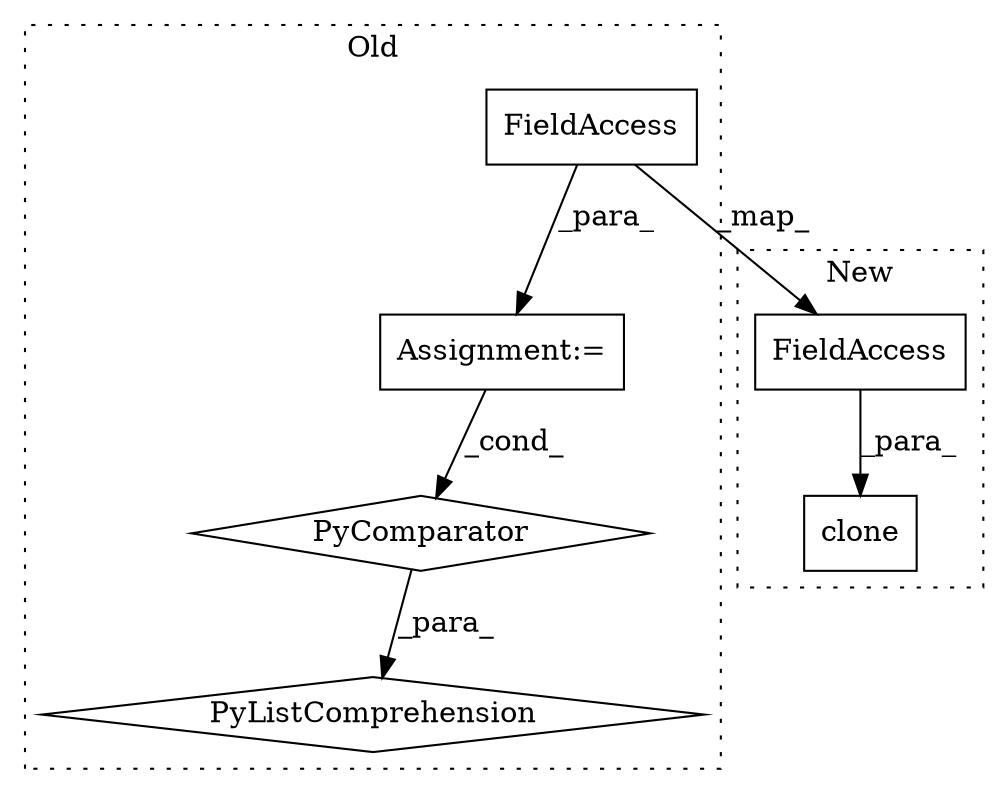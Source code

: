digraph G {
subgraph cluster0 {
1 [label="PyListComprehension" a="109" s="1546" l="116" shape="diamond"];
3 [label="Assignment:=" a="7" s="1620" l="34" shape="box"];
4 [label="PyComparator" a="113" s="1620" l="34" shape="diamond"];
6 [label="FieldAccess" a="22" s="1629" l="16" shape="box"];
label = "Old";
style="dotted";
}
subgraph cluster1 {
2 [label="clone" a="32" s="1219,1241" l="6,1" shape="box"];
5 [label="FieldAccess" a="22" s="1225" l="16" shape="box"];
label = "New";
style="dotted";
}
3 -> 4 [label="_cond_"];
4 -> 1 [label="_para_"];
5 -> 2 [label="_para_"];
6 -> 5 [label="_map_"];
6 -> 3 [label="_para_"];
}